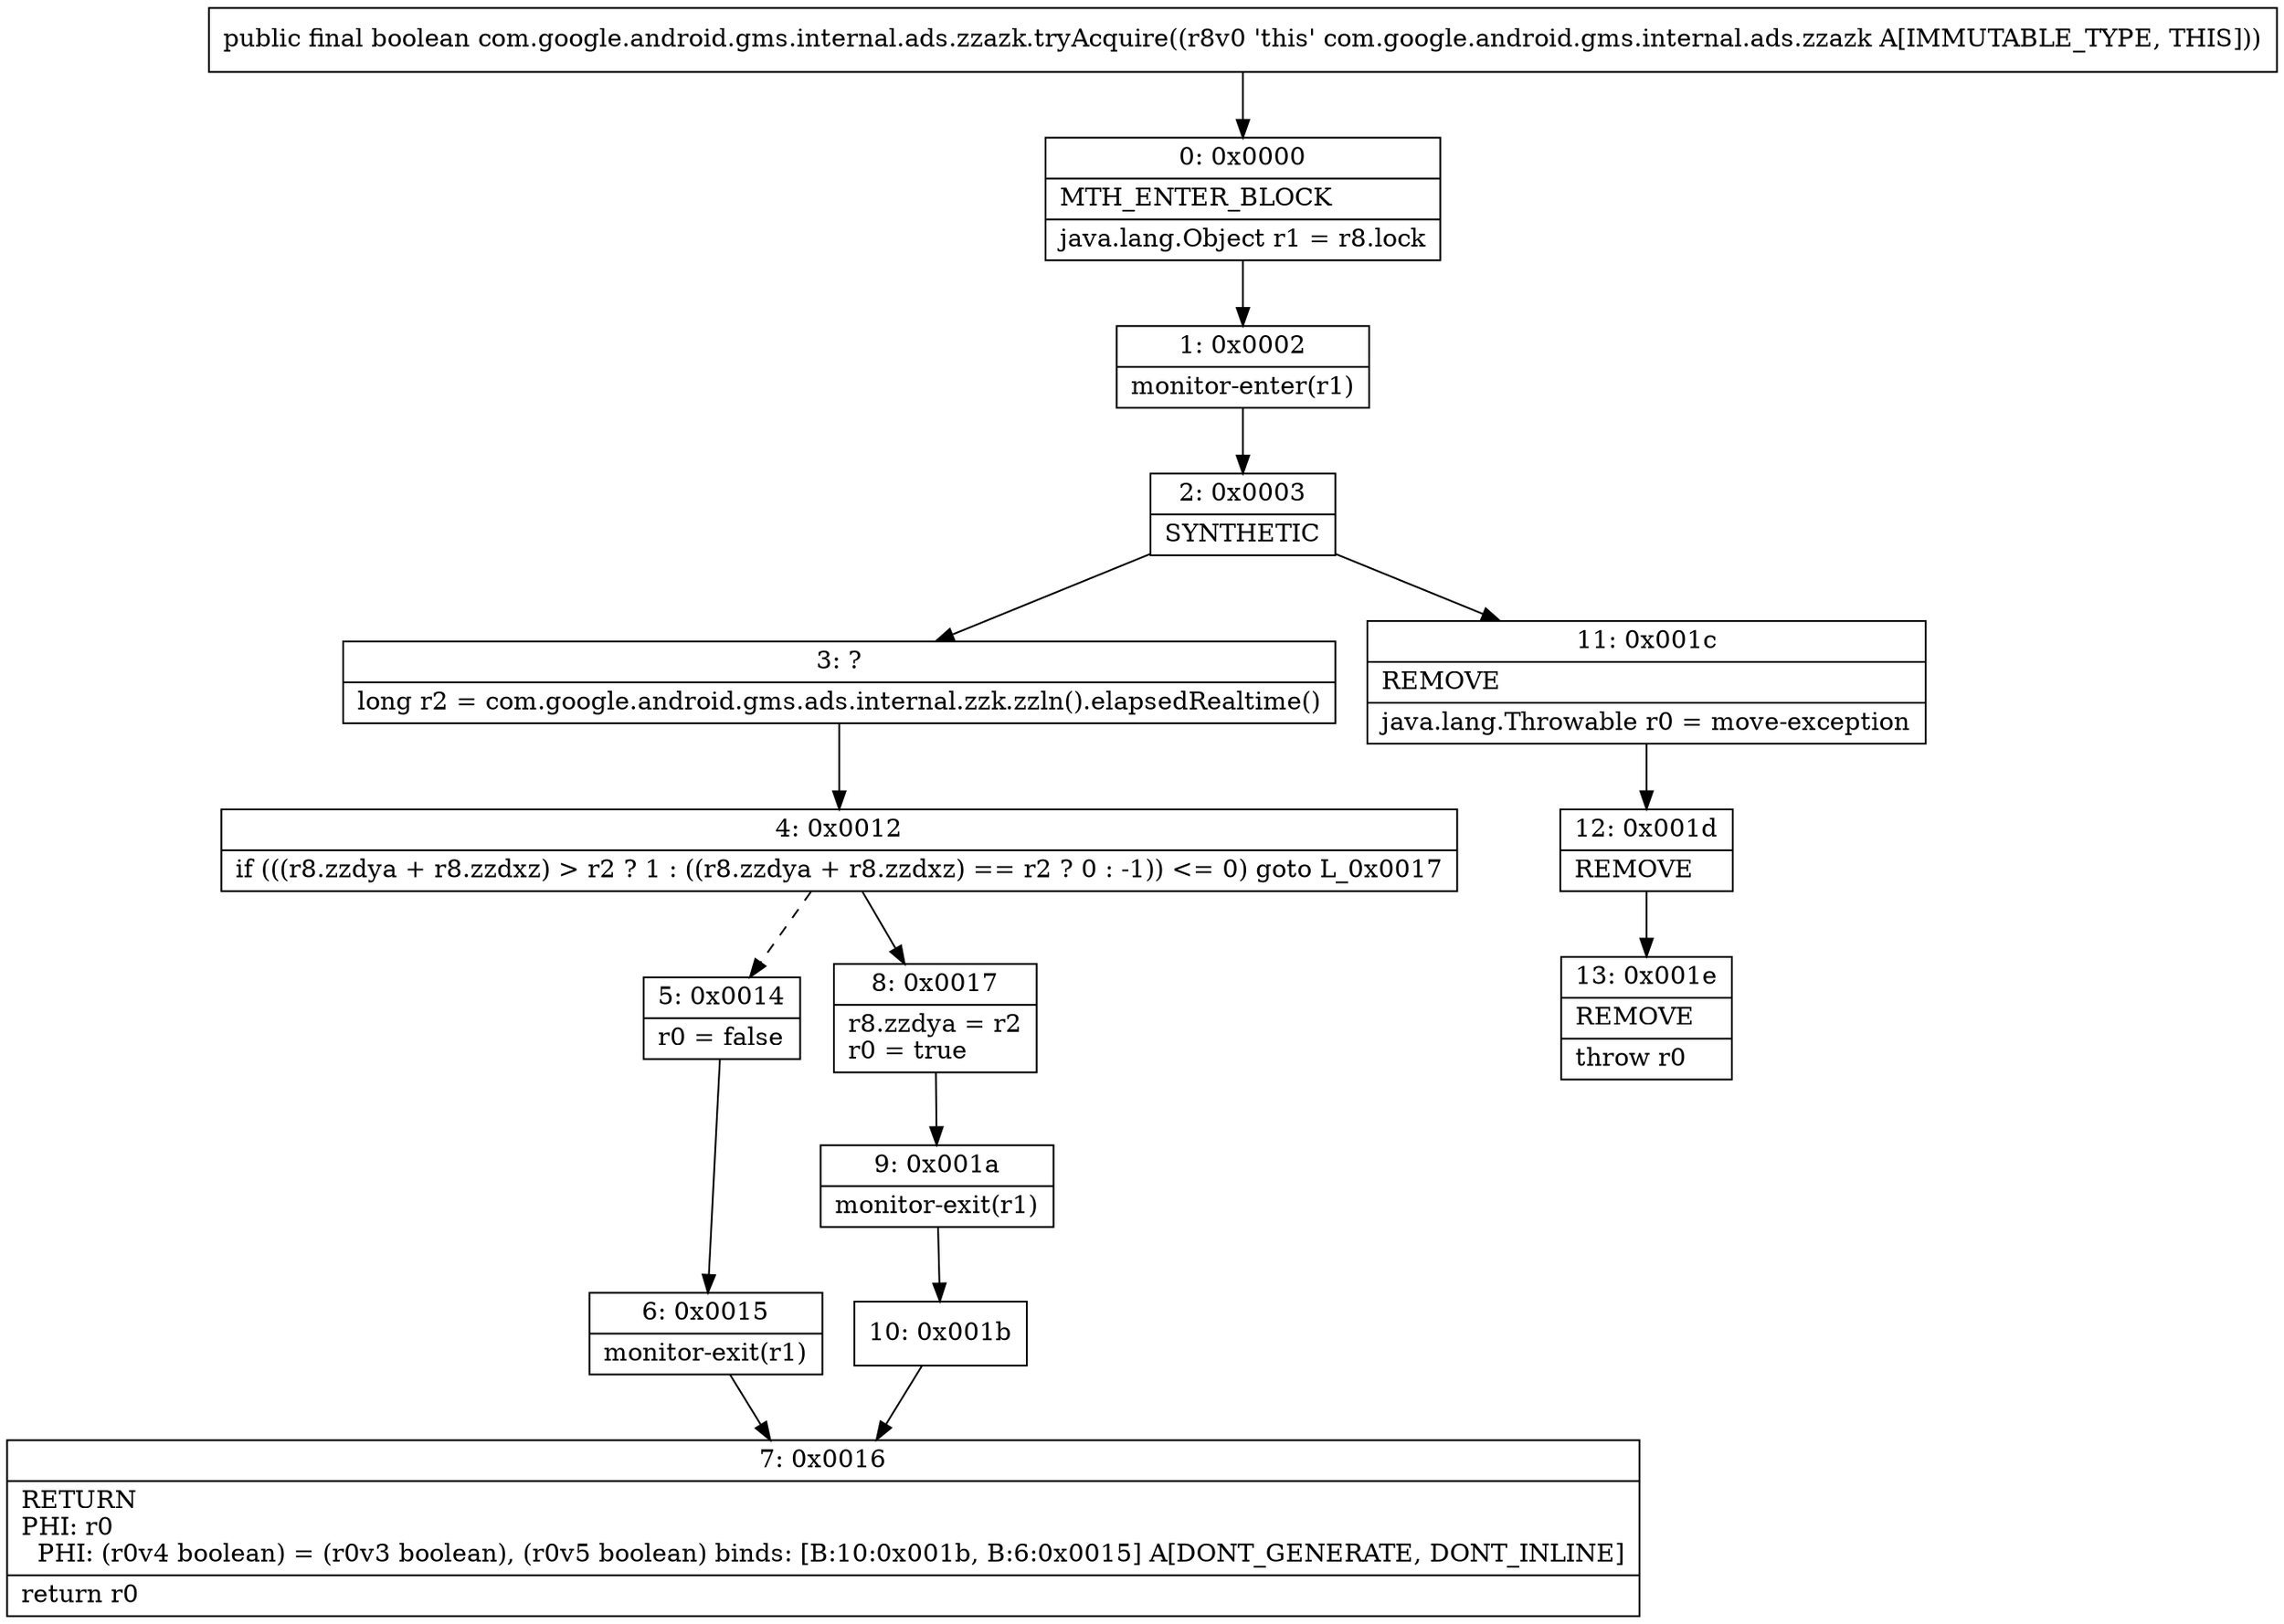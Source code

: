 digraph "CFG forcom.google.android.gms.internal.ads.zzazk.tryAcquire()Z" {
Node_0 [shape=record,label="{0\:\ 0x0000|MTH_ENTER_BLOCK\l|java.lang.Object r1 = r8.lock\l}"];
Node_1 [shape=record,label="{1\:\ 0x0002|monitor\-enter(r1)\l}"];
Node_2 [shape=record,label="{2\:\ 0x0003|SYNTHETIC\l}"];
Node_3 [shape=record,label="{3\:\ ?|long r2 = com.google.android.gms.ads.internal.zzk.zzln().elapsedRealtime()\l}"];
Node_4 [shape=record,label="{4\:\ 0x0012|if (((r8.zzdya + r8.zzdxz) \> r2 ? 1 : ((r8.zzdya + r8.zzdxz) == r2 ? 0 : \-1)) \<= 0) goto L_0x0017\l}"];
Node_5 [shape=record,label="{5\:\ 0x0014|r0 = false\l}"];
Node_6 [shape=record,label="{6\:\ 0x0015|monitor\-exit(r1)\l}"];
Node_7 [shape=record,label="{7\:\ 0x0016|RETURN\lPHI: r0 \l  PHI: (r0v4 boolean) = (r0v3 boolean), (r0v5 boolean) binds: [B:10:0x001b, B:6:0x0015] A[DONT_GENERATE, DONT_INLINE]\l|return r0\l}"];
Node_8 [shape=record,label="{8\:\ 0x0017|r8.zzdya = r2\lr0 = true\l}"];
Node_9 [shape=record,label="{9\:\ 0x001a|monitor\-exit(r1)\l}"];
Node_10 [shape=record,label="{10\:\ 0x001b}"];
Node_11 [shape=record,label="{11\:\ 0x001c|REMOVE\l|java.lang.Throwable r0 = move\-exception\l}"];
Node_12 [shape=record,label="{12\:\ 0x001d|REMOVE\l}"];
Node_13 [shape=record,label="{13\:\ 0x001e|REMOVE\l|throw r0\l}"];
MethodNode[shape=record,label="{public final boolean com.google.android.gms.internal.ads.zzazk.tryAcquire((r8v0 'this' com.google.android.gms.internal.ads.zzazk A[IMMUTABLE_TYPE, THIS])) }"];
MethodNode -> Node_0;
Node_0 -> Node_1;
Node_1 -> Node_2;
Node_2 -> Node_3;
Node_2 -> Node_11;
Node_3 -> Node_4;
Node_4 -> Node_5[style=dashed];
Node_4 -> Node_8;
Node_5 -> Node_6;
Node_6 -> Node_7;
Node_8 -> Node_9;
Node_9 -> Node_10;
Node_10 -> Node_7;
Node_11 -> Node_12;
Node_12 -> Node_13;
}

